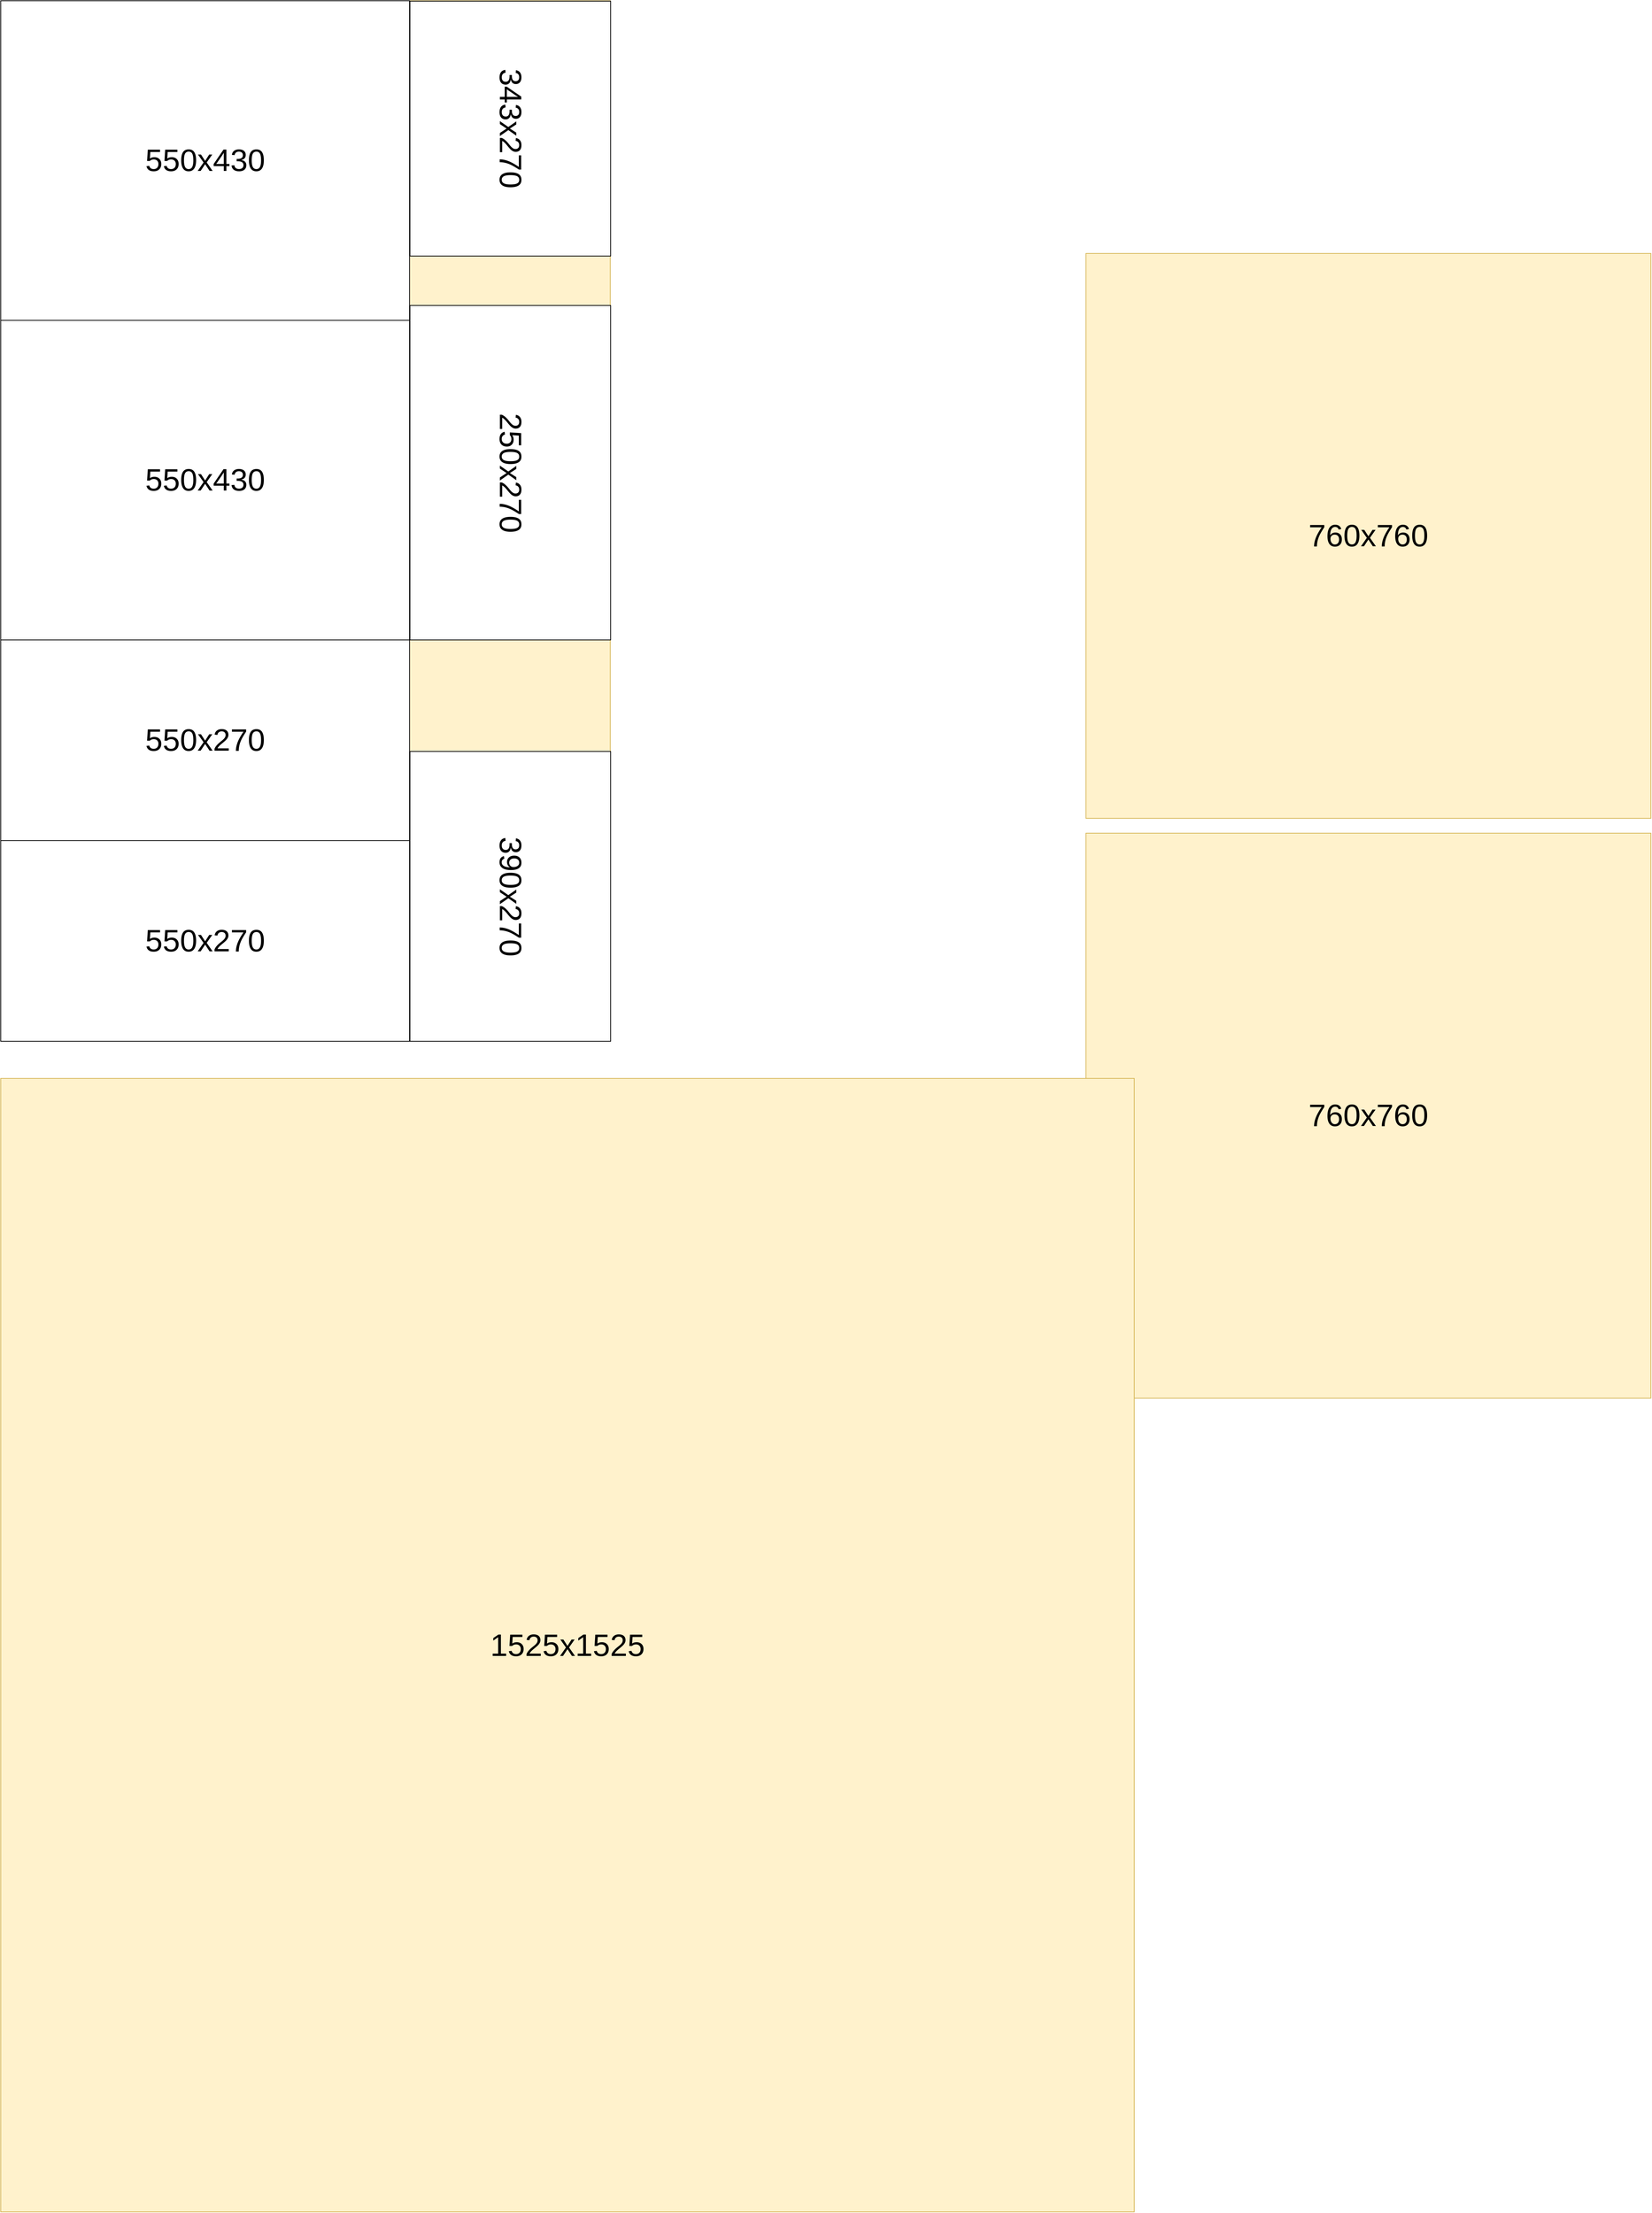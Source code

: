 <mxfile version="26.2.12">
  <diagram name="Страница — 1" id="8mjdlO9j_swiHV-tLsia">
    <mxGraphModel dx="4432" dy="4121" grid="1" gridSize="10" guides="1" tooltips="1" connect="1" arrows="1" fold="1" page="1" pageScale="1" pageWidth="827" pageHeight="1169" math="0" shadow="0">
      <root>
        <mxCell id="0" />
        <mxCell id="1" parent="0" />
        <mxCell id="1EuIR6048RmNRWVPdT1G-8" value="760x760" style="whiteSpace=wrap;html=1;perimeterSpacing=0;imageWidth=550;imageHeight=430;arcSize=12;fillColor=#fff2cc;strokeColor=#d6b656;fontSize=42;" vertex="1" parent="1">
          <mxGeometry x="1510" y="70" width="760" height="760" as="geometry" />
        </mxCell>
        <mxCell id="1EuIR6048RmNRWVPdT1G-9" value="760x760" style="whiteSpace=wrap;html=1;perimeterSpacing=0;imageWidth=550;imageHeight=430;arcSize=12;fillColor=#fff2cc;strokeColor=#d6b656;fontSize=42;" vertex="1" parent="1">
          <mxGeometry x="1510" y="850" width="760" height="760" as="geometry" />
        </mxCell>
        <mxCell id="1EuIR6048RmNRWVPdT1G-10" value="1525x1525" style="whiteSpace=wrap;html=1;perimeterSpacing=0;imageWidth=550;imageHeight=430;arcSize=12;fillColor=#fff2cc;strokeColor=#d6b656;fontSize=42;" vertex="1" parent="1">
          <mxGeometry x="50" y="1180" width="1525" height="1525" as="geometry" />
        </mxCell>
        <mxCell id="1EuIR6048RmNRWVPdT1G-11" value="820x1400" style="whiteSpace=wrap;html=1;perimeterSpacing=0;imageWidth=550;imageHeight=430;arcSize=12;fillColor=#fff2cc;strokeColor=#d6b656;fontSize=42;" vertex="1" parent="1">
          <mxGeometry x="50" y="-270" width="820" height="1400" as="geometry" />
        </mxCell>
        <mxCell id="1EuIR6048RmNRWVPdT1G-1" value="550x430" style="whiteSpace=wrap;html=1;perimeterSpacing=0;imageWidth=550;imageHeight=430;arcSize=12;fontSize=42;" vertex="1" parent="1">
          <mxGeometry x="50" y="-270" width="550" height="430" as="geometry" />
        </mxCell>
        <mxCell id="1EuIR6048RmNRWVPdT1G-2" value="550x430" style="whiteSpace=wrap;html=1;perimeterSpacing=0;imageWidth=550;imageHeight=430;arcSize=12;fontSize=42;" vertex="1" parent="1">
          <mxGeometry x="50" y="160" width="550" height="430" as="geometry" />
        </mxCell>
        <mxCell id="1EuIR6048RmNRWVPdT1G-3" value="550x270" style="whiteSpace=wrap;html=1;perimeterSpacing=0;imageWidth=550;imageHeight=430;arcSize=12;fontSize=42;" vertex="1" parent="1">
          <mxGeometry x="50" y="590" width="550" height="270" as="geometry" />
        </mxCell>
        <mxCell id="1EuIR6048RmNRWVPdT1G-4" value="550x270" style="whiteSpace=wrap;html=1;perimeterSpacing=0;imageWidth=550;imageHeight=430;arcSize=12;fontSize=42;" vertex="1" parent="1">
          <mxGeometry x="50" y="860" width="550" height="270" as="geometry" />
        </mxCell>
        <mxCell id="1EuIR6048RmNRWVPdT1G-5" value="390x270" style="whiteSpace=wrap;html=1;perimeterSpacing=0;imageWidth=550;imageHeight=430;arcSize=12;fontSize=42;rotation=90;" vertex="1" parent="1">
          <mxGeometry x="540.5" y="800" width="390" height="270" as="geometry" />
        </mxCell>
        <mxCell id="1EuIR6048RmNRWVPdT1G-6" value="343x270" style="whiteSpace=wrap;html=1;perimeterSpacing=0;imageWidth=550;imageHeight=430;arcSize=12;fontSize=42;rotation=90;" vertex="1" parent="1">
          <mxGeometry x="564" y="-233" width="343" height="270" as="geometry" />
        </mxCell>
        <mxCell id="1EuIR6048RmNRWVPdT1G-7" value="250x270" style="whiteSpace=wrap;html=1;perimeterSpacing=0;imageWidth=550;imageHeight=430;arcSize=12;fontSize=42;rotation=90;" vertex="1" parent="1">
          <mxGeometry x="510.5" y="230" width="450" height="270" as="geometry" />
        </mxCell>
      </root>
    </mxGraphModel>
  </diagram>
</mxfile>
